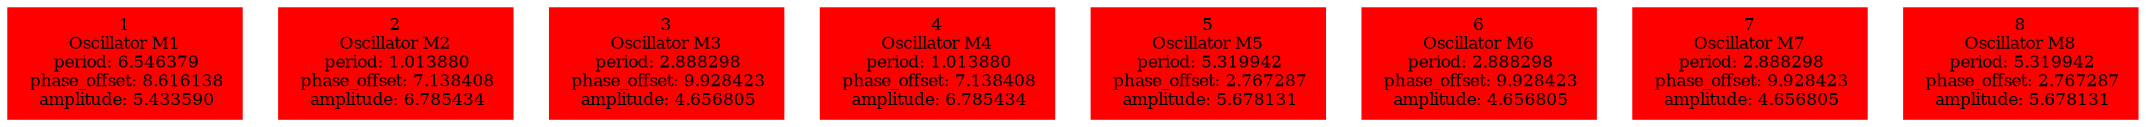  digraph g{ forcelabels=true;
1 [label=<1<BR />Oscillator M1<BR /> period: 6.546379<BR /> phase_offset: 8.616138<BR /> amplitude: 5.433590>, shape=box,color=red,style=filled,fontsize=8];2 [label=<2<BR />Oscillator M2<BR /> period: 1.013880<BR /> phase_offset: 7.138408<BR /> amplitude: 6.785434>, shape=box,color=red,style=filled,fontsize=8];3 [label=<3<BR />Oscillator M3<BR /> period: 2.888298<BR /> phase_offset: 9.928423<BR /> amplitude: 4.656805>, shape=box,color=red,style=filled,fontsize=8];4 [label=<4<BR />Oscillator M4<BR /> period: 1.013880<BR /> phase_offset: 7.138408<BR /> amplitude: 6.785434>, shape=box,color=red,style=filled,fontsize=8];5 [label=<5<BR />Oscillator M5<BR /> period: 5.319942<BR /> phase_offset: 2.767287<BR /> amplitude: 5.678131>, shape=box,color=red,style=filled,fontsize=8];6 [label=<6<BR />Oscillator M6<BR /> period: 2.888298<BR /> phase_offset: 9.928423<BR /> amplitude: 4.656805>, shape=box,color=red,style=filled,fontsize=8];7 [label=<7<BR />Oscillator M7<BR /> period: 2.888298<BR /> phase_offset: 9.928423<BR /> amplitude: 4.656805>, shape=box,color=red,style=filled,fontsize=8];8 [label=<8<BR />Oscillator M8<BR /> period: 5.319942<BR /> phase_offset: 2.767287<BR /> amplitude: 5.678131>, shape=box,color=red,style=filled,fontsize=8]; }
